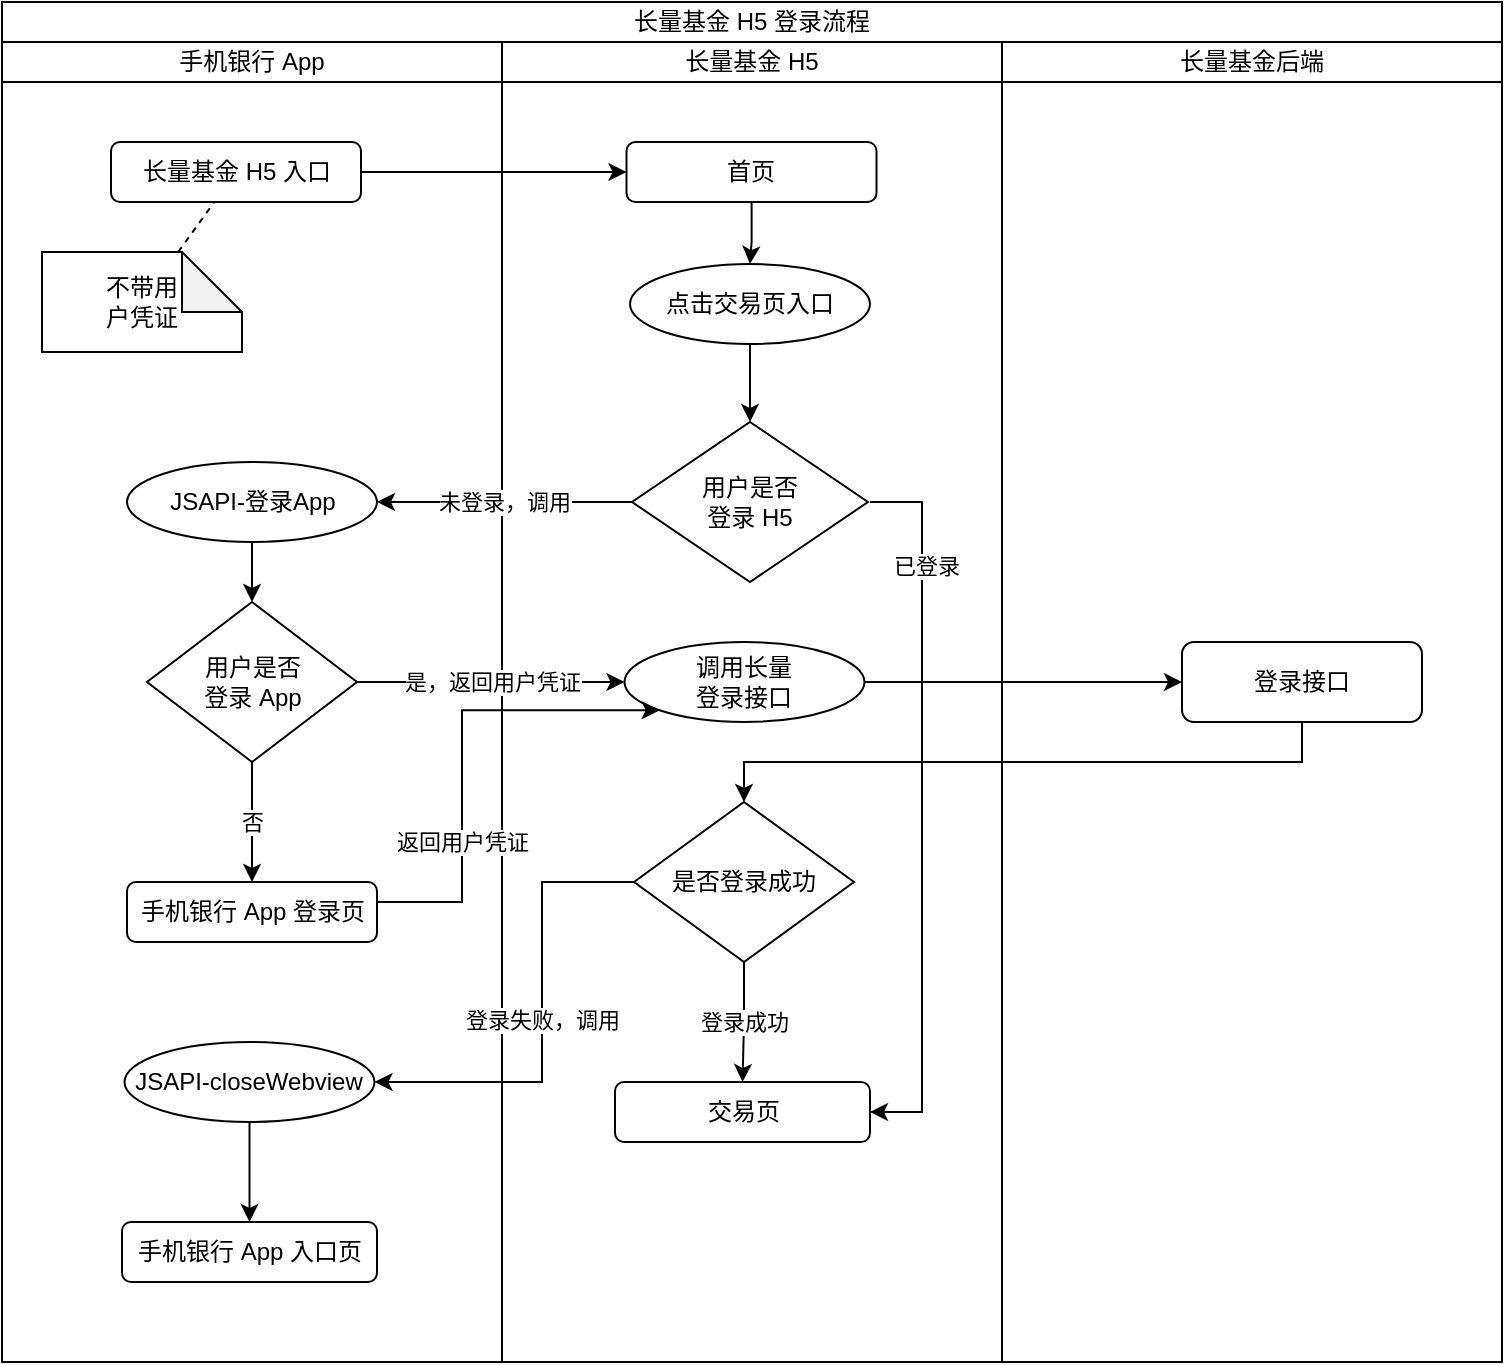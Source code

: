 <mxfile version="21.1.8" type="github">
  <diagram name="Page-1" id="0783ab3e-0a74-02c8-0abd-f7b4e66b4bec">
    <mxGraphModel dx="1195" dy="648" grid="1" gridSize="10" guides="1" tooltips="1" connect="1" arrows="1" fold="1" page="1" pageScale="1" pageWidth="827" pageHeight="1169" background="none" math="0" shadow="0">
      <root>
        <mxCell id="0" />
        <mxCell id="1" parent="0" />
        <mxCell id="qBZ2SDUeg2U-6hjJz0xa-1" value="" style="rounded=0;whiteSpace=wrap;html=1;" vertex="1" parent="1">
          <mxGeometry x="39" y="80" width="750" height="680" as="geometry" />
        </mxCell>
        <mxCell id="qBZ2SDUeg2U-6hjJz0xa-2" value="长量基金 H5 登录流程" style="rounded=0;whiteSpace=wrap;html=1;imageWidth=24;" vertex="1" parent="1">
          <mxGeometry x="39" y="80" width="750" height="20" as="geometry" />
        </mxCell>
        <mxCell id="qBZ2SDUeg2U-6hjJz0xa-3" value="" style="rounded=0;whiteSpace=wrap;html=1;" vertex="1" parent="1">
          <mxGeometry x="39" y="120" width="250" height="640" as="geometry" />
        </mxCell>
        <mxCell id="qBZ2SDUeg2U-6hjJz0xa-4" value="" style="rounded=0;whiteSpace=wrap;html=1;" vertex="1" parent="1">
          <mxGeometry x="289" y="120" width="250" height="640" as="geometry" />
        </mxCell>
        <mxCell id="qBZ2SDUeg2U-6hjJz0xa-5" value="" style="rounded=0;whiteSpace=wrap;html=1;" vertex="1" parent="1">
          <mxGeometry x="539" y="120" width="250" height="640" as="geometry" />
        </mxCell>
        <mxCell id="qBZ2SDUeg2U-6hjJz0xa-6" value="手机银行 App" style="rounded=0;whiteSpace=wrap;html=1;" vertex="1" parent="1">
          <mxGeometry x="39" y="100" width="250" height="20" as="geometry" />
        </mxCell>
        <mxCell id="qBZ2SDUeg2U-6hjJz0xa-8" value="长量基金后端" style="rounded=0;whiteSpace=wrap;html=1;" vertex="1" parent="1">
          <mxGeometry x="539" y="100" width="250" height="20" as="geometry" />
        </mxCell>
        <mxCell id="qBZ2SDUeg2U-6hjJz0xa-9" value="长量基金 H5" style="rounded=0;whiteSpace=wrap;html=1;" vertex="1" parent="1">
          <mxGeometry x="289" y="100" width="250" height="20" as="geometry" />
        </mxCell>
        <mxCell id="qBZ2SDUeg2U-6hjJz0xa-20" style="edgeStyle=orthogonalEdgeStyle;rounded=0;orthogonalLoop=1;jettySize=auto;html=1;exitX=1;exitY=0.5;exitDx=0;exitDy=0;entryX=0;entryY=0.5;entryDx=0;entryDy=0;" edge="1" parent="1" source="qBZ2SDUeg2U-6hjJz0xa-11" target="qBZ2SDUeg2U-6hjJz0xa-18">
          <mxGeometry relative="1" as="geometry" />
        </mxCell>
        <mxCell id="qBZ2SDUeg2U-6hjJz0xa-11" value="长量基金 H5 入口" style="rounded=1;whiteSpace=wrap;html=1;" vertex="1" parent="1">
          <mxGeometry x="93.5" y="150" width="125" height="30" as="geometry" />
        </mxCell>
        <mxCell id="qBZ2SDUeg2U-6hjJz0xa-14" value="不带用&lt;br&gt;户凭证" style="shape=note;whiteSpace=wrap;html=1;backgroundOutline=1;darkOpacity=0.05;" vertex="1" parent="1">
          <mxGeometry x="59" y="205" width="100" height="50" as="geometry" />
        </mxCell>
        <mxCell id="qBZ2SDUeg2U-6hjJz0xa-84" style="edgeStyle=orthogonalEdgeStyle;rounded=0;orthogonalLoop=1;jettySize=auto;html=1;" edge="1" parent="1" source="qBZ2SDUeg2U-6hjJz0xa-18" target="qBZ2SDUeg2U-6hjJz0xa-83">
          <mxGeometry relative="1" as="geometry" />
        </mxCell>
        <mxCell id="qBZ2SDUeg2U-6hjJz0xa-18" value="首页" style="rounded=1;whiteSpace=wrap;html=1;" vertex="1" parent="1">
          <mxGeometry x="351.25" y="150" width="125" height="30" as="geometry" />
        </mxCell>
        <mxCell id="qBZ2SDUeg2U-6hjJz0xa-22" value="交易页" style="rounded=1;whiteSpace=wrap;html=1;" vertex="1" parent="1">
          <mxGeometry x="345.5" y="620" width="127.5" height="30" as="geometry" />
        </mxCell>
        <mxCell id="qBZ2SDUeg2U-6hjJz0xa-35" style="edgeStyle=orthogonalEdgeStyle;rounded=0;orthogonalLoop=1;jettySize=auto;html=1;exitX=0.5;exitY=1;exitDx=0;exitDy=0;entryX=0.5;entryY=0;entryDx=0;entryDy=0;" edge="1" parent="1" source="qBZ2SDUeg2U-6hjJz0xa-33" target="qBZ2SDUeg2U-6hjJz0xa-34">
          <mxGeometry relative="1" as="geometry" />
        </mxCell>
        <mxCell id="qBZ2SDUeg2U-6hjJz0xa-33" value="JSAPI-登录App" style="ellipse;whiteSpace=wrap;html=1;" vertex="1" parent="1">
          <mxGeometry x="101.5" y="310" width="125" height="40" as="geometry" />
        </mxCell>
        <mxCell id="qBZ2SDUeg2U-6hjJz0xa-53" value="是，返回用户凭证" style="edgeStyle=orthogonalEdgeStyle;rounded=0;orthogonalLoop=1;jettySize=auto;html=1;" edge="1" parent="1" source="qBZ2SDUeg2U-6hjJz0xa-34" target="qBZ2SDUeg2U-6hjJz0xa-54">
          <mxGeometry relative="1" as="geometry">
            <mxPoint x="346" y="420" as="targetPoint" />
          </mxGeometry>
        </mxCell>
        <mxCell id="qBZ2SDUeg2U-6hjJz0xa-64" value="否" style="edgeStyle=orthogonalEdgeStyle;rounded=0;orthogonalLoop=1;jettySize=auto;html=1;entryX=0.5;entryY=0;entryDx=0;entryDy=0;" edge="1" parent="1" source="qBZ2SDUeg2U-6hjJz0xa-34" target="qBZ2SDUeg2U-6hjJz0xa-63">
          <mxGeometry relative="1" as="geometry" />
        </mxCell>
        <mxCell id="qBZ2SDUeg2U-6hjJz0xa-34" value="用户是否&lt;br&gt;登录 App" style="rhombus;whiteSpace=wrap;html=1;" vertex="1" parent="1">
          <mxGeometry x="111.5" y="380" width="105" height="80" as="geometry" />
        </mxCell>
        <mxCell id="qBZ2SDUeg2U-6hjJz0xa-36" style="edgeStyle=orthogonalEdgeStyle;rounded=0;orthogonalLoop=1;jettySize=auto;html=1;exitX=0.5;exitY=1;exitDx=0;exitDy=0;" edge="1" parent="1" source="qBZ2SDUeg2U-6hjJz0xa-34" target="qBZ2SDUeg2U-6hjJz0xa-34">
          <mxGeometry relative="1" as="geometry" />
        </mxCell>
        <mxCell id="qBZ2SDUeg2U-6hjJz0xa-46" style="edgeStyle=orthogonalEdgeStyle;orthogonalLoop=1;jettySize=auto;html=1;entryX=1;entryY=0.5;entryDx=0;entryDy=0;rounded=0;" edge="1" parent="1">
          <mxGeometry relative="1" as="geometry">
            <mxPoint x="473" y="330" as="sourcePoint" />
            <mxPoint x="473" y="635" as="targetPoint" />
            <Array as="points">
              <mxPoint x="499" y="330" />
              <mxPoint x="499" y="635" />
            </Array>
          </mxGeometry>
        </mxCell>
        <mxCell id="qBZ2SDUeg2U-6hjJz0xa-49" value="已登录" style="edgeLabel;html=1;align=center;verticalAlign=middle;resizable=0;points=[];" vertex="1" connectable="0" parent="qBZ2SDUeg2U-6hjJz0xa-46">
          <mxGeometry x="-0.144" y="2" relative="1" as="geometry">
            <mxPoint y="-95" as="offset" />
          </mxGeometry>
        </mxCell>
        <mxCell id="qBZ2SDUeg2U-6hjJz0xa-50" value="未登录，调用" style="edgeStyle=orthogonalEdgeStyle;rounded=0;orthogonalLoop=1;jettySize=auto;html=1;" edge="1" parent="1" source="qBZ2SDUeg2U-6hjJz0xa-38" target="qBZ2SDUeg2U-6hjJz0xa-33">
          <mxGeometry relative="1" as="geometry" />
        </mxCell>
        <mxCell id="qBZ2SDUeg2U-6hjJz0xa-38" value="用户是否&lt;br&gt;登录 H5" style="rhombus;whiteSpace=wrap;html=1;" vertex="1" parent="1">
          <mxGeometry x="354" y="290" width="118" height="80" as="geometry" />
        </mxCell>
        <mxCell id="qBZ2SDUeg2U-6hjJz0xa-69" style="edgeStyle=orthogonalEdgeStyle;rounded=0;orthogonalLoop=1;jettySize=auto;html=1;" edge="1" parent="1" source="qBZ2SDUeg2U-6hjJz0xa-54" target="qBZ2SDUeg2U-6hjJz0xa-56">
          <mxGeometry relative="1" as="geometry" />
        </mxCell>
        <mxCell id="qBZ2SDUeg2U-6hjJz0xa-54" value="调用长量&lt;br&gt;登录接口" style="ellipse;whiteSpace=wrap;html=1;" vertex="1" parent="1">
          <mxGeometry x="350.25" y="400" width="120" height="40" as="geometry" />
        </mxCell>
        <mxCell id="qBZ2SDUeg2U-6hjJz0xa-73" style="edgeStyle=orthogonalEdgeStyle;rounded=0;orthogonalLoop=1;jettySize=auto;html=1;" edge="1" parent="1" source="qBZ2SDUeg2U-6hjJz0xa-56" target="qBZ2SDUeg2U-6hjJz0xa-72">
          <mxGeometry relative="1" as="geometry">
            <Array as="points">
              <mxPoint x="689" y="460" />
              <mxPoint x="410" y="460" />
            </Array>
          </mxGeometry>
        </mxCell>
        <mxCell id="qBZ2SDUeg2U-6hjJz0xa-56" value="登录接口" style="rounded=1;whiteSpace=wrap;html=1;" vertex="1" parent="1">
          <mxGeometry x="629" y="400" width="120" height="40" as="geometry" />
        </mxCell>
        <mxCell id="qBZ2SDUeg2U-6hjJz0xa-65" value="返回用户凭证" style="edgeStyle=orthogonalEdgeStyle;rounded=0;orthogonalLoop=1;jettySize=auto;html=1;entryX=0;entryY=1;entryDx=0;entryDy=0;" edge="1" parent="1" source="qBZ2SDUeg2U-6hjJz0xa-63" target="qBZ2SDUeg2U-6hjJz0xa-54">
          <mxGeometry x="-0.389" relative="1" as="geometry">
            <Array as="points">
              <mxPoint x="269" y="530" />
              <mxPoint x="269" y="434" />
            </Array>
            <mxPoint as="offset" />
          </mxGeometry>
        </mxCell>
        <mxCell id="qBZ2SDUeg2U-6hjJz0xa-63" value="手机银行 App 登录页" style="rounded=1;whiteSpace=wrap;html=1;" vertex="1" parent="1">
          <mxGeometry x="101.5" y="520" width="125" height="30" as="geometry" />
        </mxCell>
        <mxCell id="qBZ2SDUeg2U-6hjJz0xa-76" value="登录成功" style="edgeStyle=orthogonalEdgeStyle;rounded=0;orthogonalLoop=1;jettySize=auto;html=1;" edge="1" parent="1" source="qBZ2SDUeg2U-6hjJz0xa-72" target="qBZ2SDUeg2U-6hjJz0xa-22">
          <mxGeometry relative="1" as="geometry" />
        </mxCell>
        <mxCell id="qBZ2SDUeg2U-6hjJz0xa-81" value="登录失败，调用" style="edgeStyle=orthogonalEdgeStyle;rounded=0;orthogonalLoop=1;jettySize=auto;html=1;entryX=1;entryY=0.5;entryDx=0;entryDy=0;" edge="1" parent="1" source="qBZ2SDUeg2U-6hjJz0xa-72" target="qBZ2SDUeg2U-6hjJz0xa-79">
          <mxGeometry relative="1" as="geometry">
            <Array as="points">
              <mxPoint x="309" y="520" />
              <mxPoint x="309" y="620" />
            </Array>
          </mxGeometry>
        </mxCell>
        <mxCell id="qBZ2SDUeg2U-6hjJz0xa-72" value="是否登录成功" style="rhombus;whiteSpace=wrap;html=1;" vertex="1" parent="1">
          <mxGeometry x="355" y="480" width="110" height="80" as="geometry" />
        </mxCell>
        <mxCell id="qBZ2SDUeg2U-6hjJz0xa-77" value="手机银行 App 入口页" style="rounded=1;whiteSpace=wrap;html=1;" vertex="1" parent="1">
          <mxGeometry x="99" y="690" width="127.5" height="30" as="geometry" />
        </mxCell>
        <mxCell id="qBZ2SDUeg2U-6hjJz0xa-82" style="edgeStyle=orthogonalEdgeStyle;rounded=0;orthogonalLoop=1;jettySize=auto;html=1;entryX=0.5;entryY=0;entryDx=0;entryDy=0;" edge="1" parent="1" source="qBZ2SDUeg2U-6hjJz0xa-79" target="qBZ2SDUeg2U-6hjJz0xa-77">
          <mxGeometry relative="1" as="geometry" />
        </mxCell>
        <mxCell id="qBZ2SDUeg2U-6hjJz0xa-79" value="JSAPI-closeWebview" style="ellipse;whiteSpace=wrap;html=1;" vertex="1" parent="1">
          <mxGeometry x="100.25" y="600" width="125" height="40" as="geometry" />
        </mxCell>
        <mxCell id="qBZ2SDUeg2U-6hjJz0xa-85" style="edgeStyle=orthogonalEdgeStyle;rounded=0;orthogonalLoop=1;jettySize=auto;html=1;" edge="1" parent="1" source="qBZ2SDUeg2U-6hjJz0xa-83" target="qBZ2SDUeg2U-6hjJz0xa-38">
          <mxGeometry relative="1" as="geometry" />
        </mxCell>
        <mxCell id="qBZ2SDUeg2U-6hjJz0xa-83" value="点击交易页入口" style="ellipse;whiteSpace=wrap;html=1;" vertex="1" parent="1">
          <mxGeometry x="353" y="211" width="120" height="40" as="geometry" />
        </mxCell>
        <mxCell id="qBZ2SDUeg2U-6hjJz0xa-87" value="" style="endArrow=none;dashed=1;html=1;rounded=0;" edge="1" parent="1" source="qBZ2SDUeg2U-6hjJz0xa-14" target="qBZ2SDUeg2U-6hjJz0xa-11">
          <mxGeometry width="50" height="50" relative="1" as="geometry">
            <mxPoint x="99" y="210" as="sourcePoint" />
            <mxPoint x="149" y="160" as="targetPoint" />
          </mxGeometry>
        </mxCell>
      </root>
    </mxGraphModel>
  </diagram>
</mxfile>
